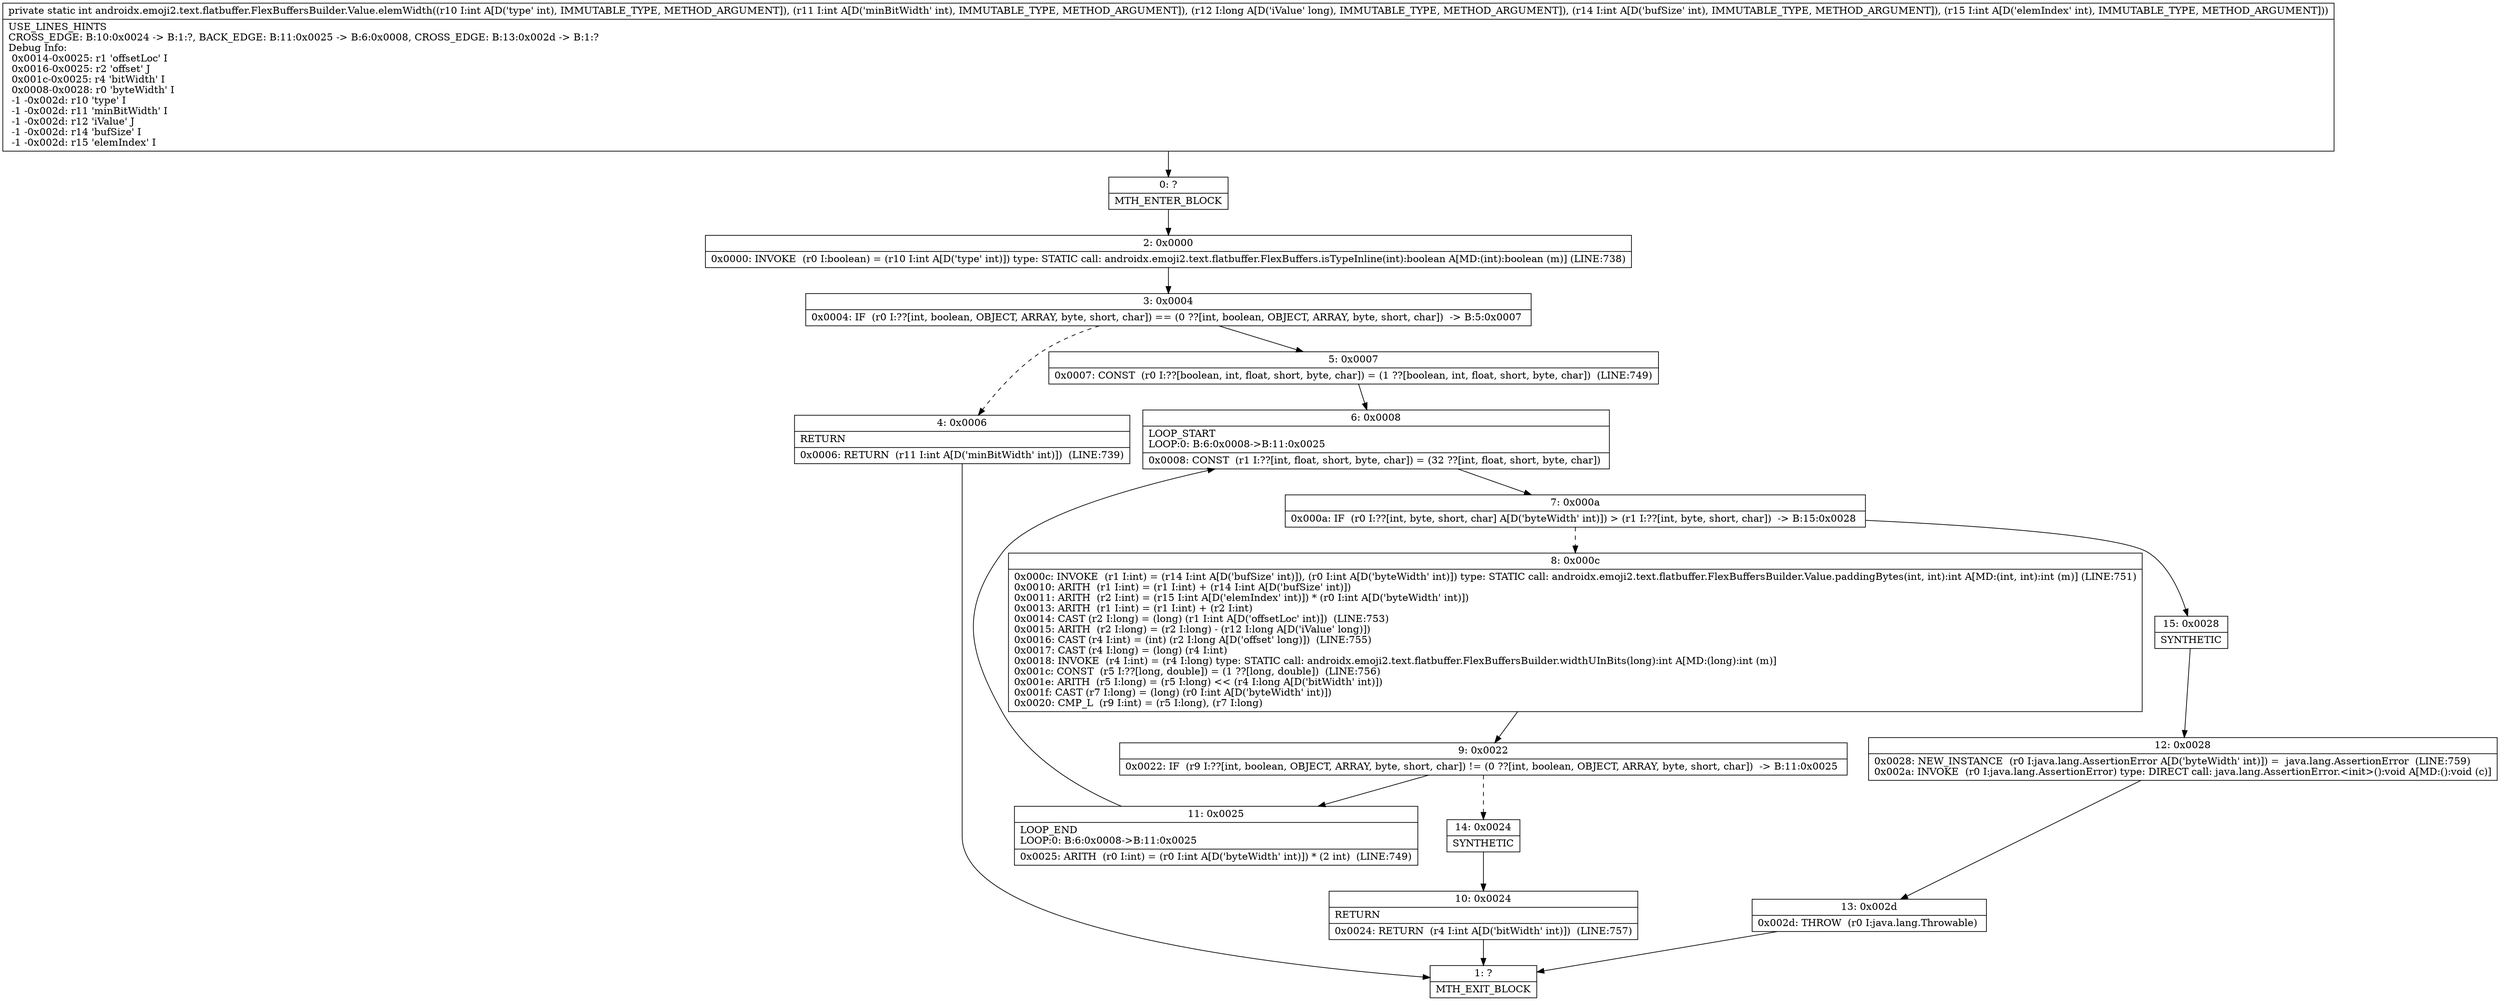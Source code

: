 digraph "CFG forandroidx.emoji2.text.flatbuffer.FlexBuffersBuilder.Value.elemWidth(IIJII)I" {
Node_0 [shape=record,label="{0\:\ ?|MTH_ENTER_BLOCK\l}"];
Node_2 [shape=record,label="{2\:\ 0x0000|0x0000: INVOKE  (r0 I:boolean) = (r10 I:int A[D('type' int)]) type: STATIC call: androidx.emoji2.text.flatbuffer.FlexBuffers.isTypeInline(int):boolean A[MD:(int):boolean (m)] (LINE:738)\l}"];
Node_3 [shape=record,label="{3\:\ 0x0004|0x0004: IF  (r0 I:??[int, boolean, OBJECT, ARRAY, byte, short, char]) == (0 ??[int, boolean, OBJECT, ARRAY, byte, short, char])  \-\> B:5:0x0007 \l}"];
Node_4 [shape=record,label="{4\:\ 0x0006|RETURN\l|0x0006: RETURN  (r11 I:int A[D('minBitWidth' int)])  (LINE:739)\l}"];
Node_1 [shape=record,label="{1\:\ ?|MTH_EXIT_BLOCK\l}"];
Node_5 [shape=record,label="{5\:\ 0x0007|0x0007: CONST  (r0 I:??[boolean, int, float, short, byte, char]) = (1 ??[boolean, int, float, short, byte, char])  (LINE:749)\l}"];
Node_6 [shape=record,label="{6\:\ 0x0008|LOOP_START\lLOOP:0: B:6:0x0008\-\>B:11:0x0025\l|0x0008: CONST  (r1 I:??[int, float, short, byte, char]) = (32 ??[int, float, short, byte, char]) \l}"];
Node_7 [shape=record,label="{7\:\ 0x000a|0x000a: IF  (r0 I:??[int, byte, short, char] A[D('byteWidth' int)]) \> (r1 I:??[int, byte, short, char])  \-\> B:15:0x0028 \l}"];
Node_8 [shape=record,label="{8\:\ 0x000c|0x000c: INVOKE  (r1 I:int) = (r14 I:int A[D('bufSize' int)]), (r0 I:int A[D('byteWidth' int)]) type: STATIC call: androidx.emoji2.text.flatbuffer.FlexBuffersBuilder.Value.paddingBytes(int, int):int A[MD:(int, int):int (m)] (LINE:751)\l0x0010: ARITH  (r1 I:int) = (r1 I:int) + (r14 I:int A[D('bufSize' int)]) \l0x0011: ARITH  (r2 I:int) = (r15 I:int A[D('elemIndex' int)]) * (r0 I:int A[D('byteWidth' int)]) \l0x0013: ARITH  (r1 I:int) = (r1 I:int) + (r2 I:int) \l0x0014: CAST (r2 I:long) = (long) (r1 I:int A[D('offsetLoc' int)])  (LINE:753)\l0x0015: ARITH  (r2 I:long) = (r2 I:long) \- (r12 I:long A[D('iValue' long)]) \l0x0016: CAST (r4 I:int) = (int) (r2 I:long A[D('offset' long)])  (LINE:755)\l0x0017: CAST (r4 I:long) = (long) (r4 I:int) \l0x0018: INVOKE  (r4 I:int) = (r4 I:long) type: STATIC call: androidx.emoji2.text.flatbuffer.FlexBuffersBuilder.widthUInBits(long):int A[MD:(long):int (m)]\l0x001c: CONST  (r5 I:??[long, double]) = (1 ??[long, double])  (LINE:756)\l0x001e: ARITH  (r5 I:long) = (r5 I:long) \<\< (r4 I:long A[D('bitWidth' int)]) \l0x001f: CAST (r7 I:long) = (long) (r0 I:int A[D('byteWidth' int)]) \l0x0020: CMP_L  (r9 I:int) = (r5 I:long), (r7 I:long) \l}"];
Node_9 [shape=record,label="{9\:\ 0x0022|0x0022: IF  (r9 I:??[int, boolean, OBJECT, ARRAY, byte, short, char]) != (0 ??[int, boolean, OBJECT, ARRAY, byte, short, char])  \-\> B:11:0x0025 \l}"];
Node_11 [shape=record,label="{11\:\ 0x0025|LOOP_END\lLOOP:0: B:6:0x0008\-\>B:11:0x0025\l|0x0025: ARITH  (r0 I:int) = (r0 I:int A[D('byteWidth' int)]) * (2 int)  (LINE:749)\l}"];
Node_14 [shape=record,label="{14\:\ 0x0024|SYNTHETIC\l}"];
Node_10 [shape=record,label="{10\:\ 0x0024|RETURN\l|0x0024: RETURN  (r4 I:int A[D('bitWidth' int)])  (LINE:757)\l}"];
Node_15 [shape=record,label="{15\:\ 0x0028|SYNTHETIC\l}"];
Node_12 [shape=record,label="{12\:\ 0x0028|0x0028: NEW_INSTANCE  (r0 I:java.lang.AssertionError A[D('byteWidth' int)]) =  java.lang.AssertionError  (LINE:759)\l0x002a: INVOKE  (r0 I:java.lang.AssertionError) type: DIRECT call: java.lang.AssertionError.\<init\>():void A[MD:():void (c)]\l}"];
Node_13 [shape=record,label="{13\:\ 0x002d|0x002d: THROW  (r0 I:java.lang.Throwable) \l}"];
MethodNode[shape=record,label="{private static int androidx.emoji2.text.flatbuffer.FlexBuffersBuilder.Value.elemWidth((r10 I:int A[D('type' int), IMMUTABLE_TYPE, METHOD_ARGUMENT]), (r11 I:int A[D('minBitWidth' int), IMMUTABLE_TYPE, METHOD_ARGUMENT]), (r12 I:long A[D('iValue' long), IMMUTABLE_TYPE, METHOD_ARGUMENT]), (r14 I:int A[D('bufSize' int), IMMUTABLE_TYPE, METHOD_ARGUMENT]), (r15 I:int A[D('elemIndex' int), IMMUTABLE_TYPE, METHOD_ARGUMENT]))  | USE_LINES_HINTS\lCROSS_EDGE: B:10:0x0024 \-\> B:1:?, BACK_EDGE: B:11:0x0025 \-\> B:6:0x0008, CROSS_EDGE: B:13:0x002d \-\> B:1:?\lDebug Info:\l  0x0014\-0x0025: r1 'offsetLoc' I\l  0x0016\-0x0025: r2 'offset' J\l  0x001c\-0x0025: r4 'bitWidth' I\l  0x0008\-0x0028: r0 'byteWidth' I\l  \-1 \-0x002d: r10 'type' I\l  \-1 \-0x002d: r11 'minBitWidth' I\l  \-1 \-0x002d: r12 'iValue' J\l  \-1 \-0x002d: r14 'bufSize' I\l  \-1 \-0x002d: r15 'elemIndex' I\l}"];
MethodNode -> Node_0;Node_0 -> Node_2;
Node_2 -> Node_3;
Node_3 -> Node_4[style=dashed];
Node_3 -> Node_5;
Node_4 -> Node_1;
Node_5 -> Node_6;
Node_6 -> Node_7;
Node_7 -> Node_8[style=dashed];
Node_7 -> Node_15;
Node_8 -> Node_9;
Node_9 -> Node_11;
Node_9 -> Node_14[style=dashed];
Node_11 -> Node_6;
Node_14 -> Node_10;
Node_10 -> Node_1;
Node_15 -> Node_12;
Node_12 -> Node_13;
Node_13 -> Node_1;
}

